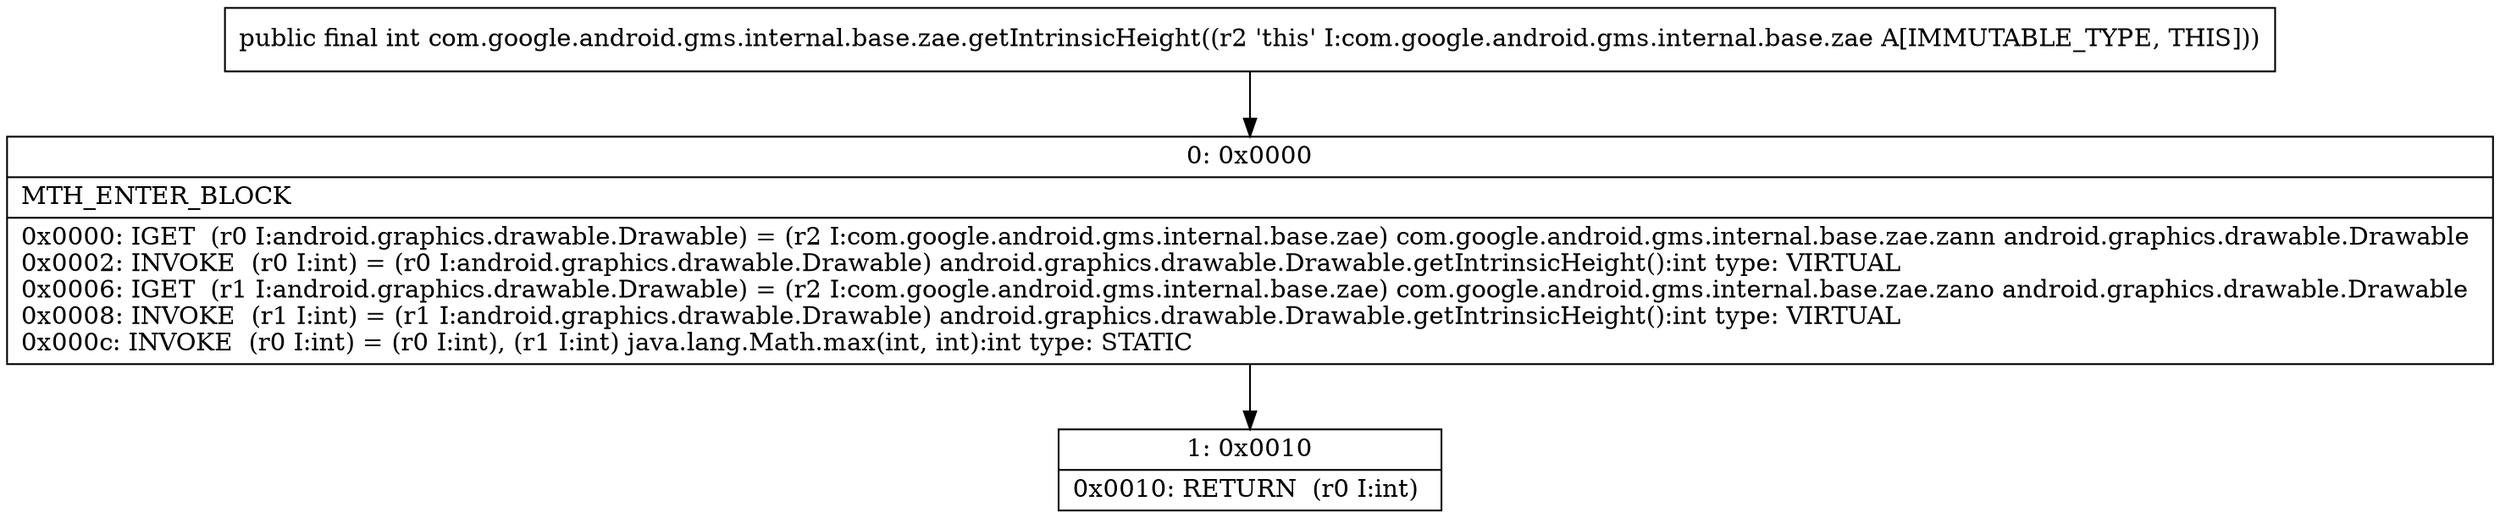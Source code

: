 digraph "CFG forcom.google.android.gms.internal.base.zae.getIntrinsicHeight()I" {
Node_0 [shape=record,label="{0\:\ 0x0000|MTH_ENTER_BLOCK\l|0x0000: IGET  (r0 I:android.graphics.drawable.Drawable) = (r2 I:com.google.android.gms.internal.base.zae) com.google.android.gms.internal.base.zae.zann android.graphics.drawable.Drawable \l0x0002: INVOKE  (r0 I:int) = (r0 I:android.graphics.drawable.Drawable) android.graphics.drawable.Drawable.getIntrinsicHeight():int type: VIRTUAL \l0x0006: IGET  (r1 I:android.graphics.drawable.Drawable) = (r2 I:com.google.android.gms.internal.base.zae) com.google.android.gms.internal.base.zae.zano android.graphics.drawable.Drawable \l0x0008: INVOKE  (r1 I:int) = (r1 I:android.graphics.drawable.Drawable) android.graphics.drawable.Drawable.getIntrinsicHeight():int type: VIRTUAL \l0x000c: INVOKE  (r0 I:int) = (r0 I:int), (r1 I:int) java.lang.Math.max(int, int):int type: STATIC \l}"];
Node_1 [shape=record,label="{1\:\ 0x0010|0x0010: RETURN  (r0 I:int) \l}"];
MethodNode[shape=record,label="{public final int com.google.android.gms.internal.base.zae.getIntrinsicHeight((r2 'this' I:com.google.android.gms.internal.base.zae A[IMMUTABLE_TYPE, THIS])) }"];
MethodNode -> Node_0;
Node_0 -> Node_1;
}

